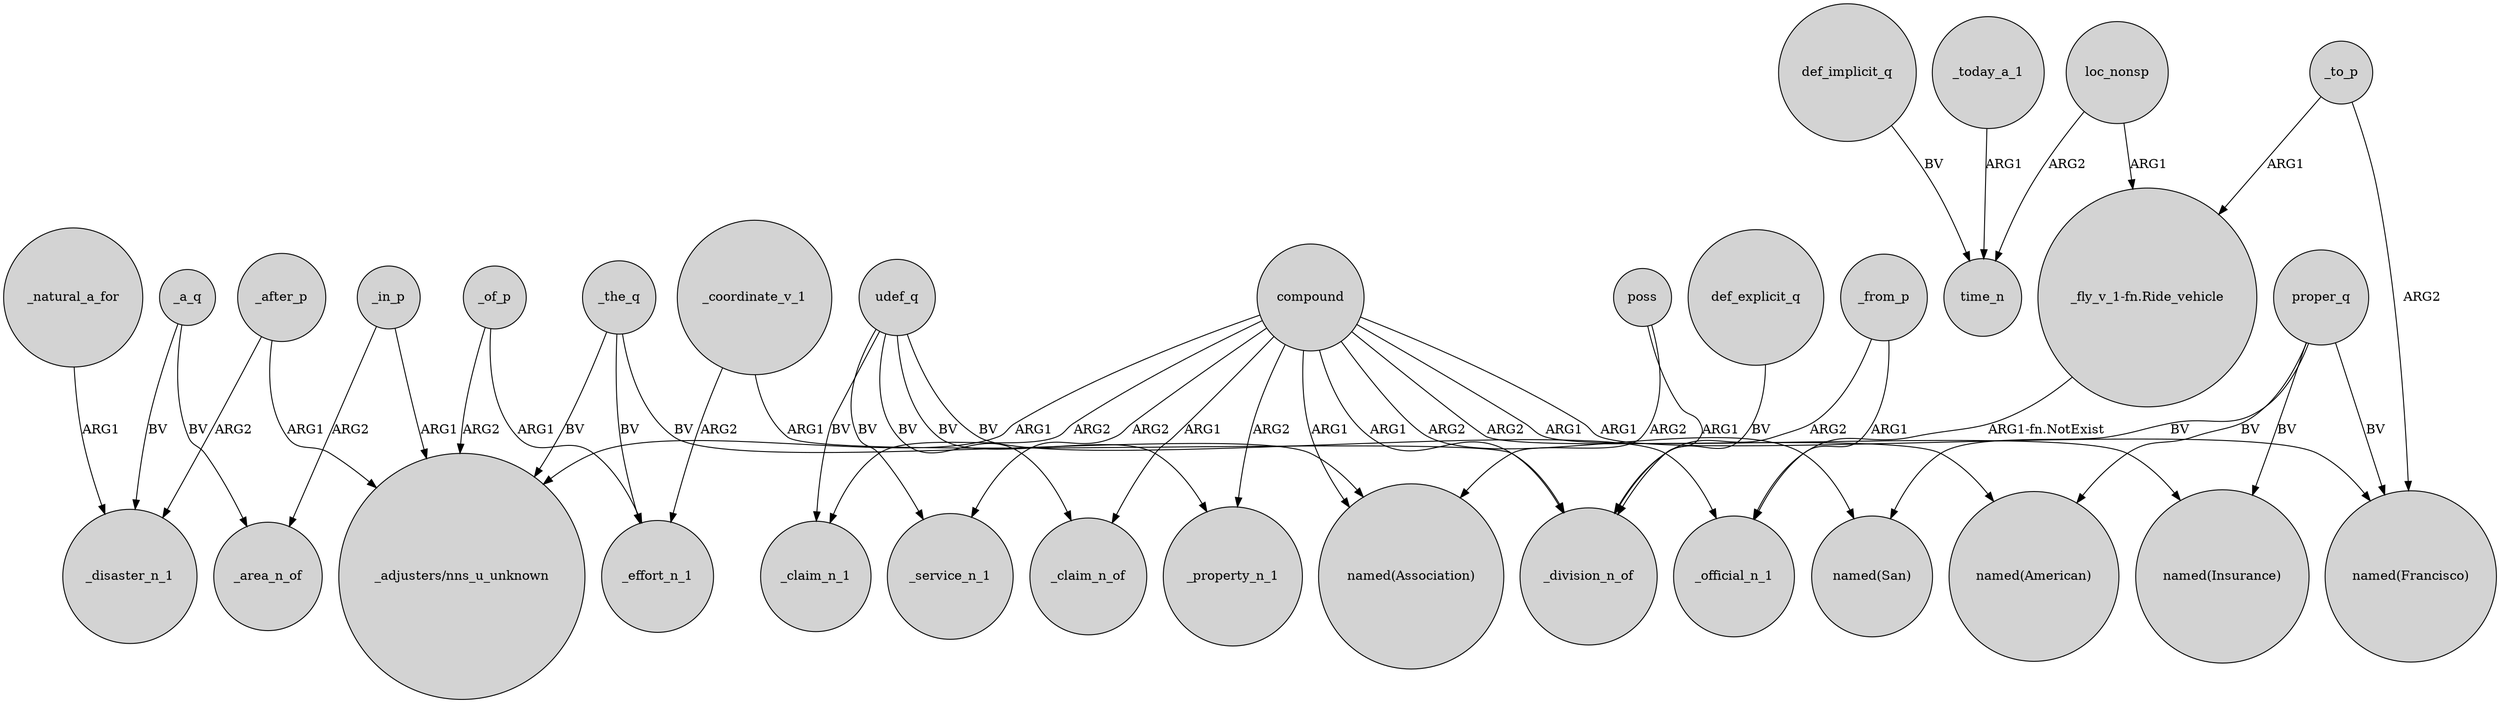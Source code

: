 digraph {
	node [shape=circle style=filled]
	_after_p -> _disaster_n_1 [label=ARG2]
	_from_p -> _division_n_of [label=ARG2]
	_after_p -> "_adjusters/nns_u_unknown" [label=ARG1]
	loc_nonsp -> "_fly_v_1-fn.Ride_vehicle" [label=ARG1]
	udef_q -> _claim_n_1 [label=BV]
	compound -> _service_n_1 [label=ARG2]
	_of_p -> _effort_n_1 [label=ARG1]
	_today_a_1 -> time_n [label=ARG1]
	_to_p -> "named(Francisco)" [label=ARG2]
	proper_q -> "named(Francisco)" [label=BV]
	proper_q -> "named(American)" [label=BV]
	_the_q -> _effort_n_1 [label=BV]
	compound -> "named(San)" [label=ARG2]
	_a_q -> _area_n_of [label=BV]
	_from_p -> _official_n_1 [label=ARG1]
	compound -> _claim_n_of [label=ARG1]
	compound -> _property_n_1 [label=ARG2]
	_natural_a_for -> _disaster_n_1 [label=ARG1]
	compound -> _claim_n_1 [label=ARG2]
	_the_q -> "_adjusters/nns_u_unknown" [label=BV]
	poss -> _division_n_of [label=ARG1]
	_of_p -> "_adjusters/nns_u_unknown" [label=ARG2]
	compound -> "named(American)" [label=ARG2]
	_a_q -> _disaster_n_1 [label=BV]
	loc_nonsp -> time_n [label=ARG2]
	_to_p -> "_fly_v_1-fn.Ride_vehicle" [label=ARG1]
	def_explicit_q -> _division_n_of [label=BV]
	"_fly_v_1-fn.Ride_vehicle" -> _official_n_1 [label="ARG1-fn.NotExist"]
	udef_q -> _service_n_1 [label=BV]
	poss -> "named(Association)" [label=ARG2]
	udef_q -> _official_n_1 [label=BV]
	udef_q -> _property_n_1 [label=BV]
	compound -> "named(Francisco)" [label=ARG1]
	proper_q -> "named(Insurance)" [label=BV]
	_in_p -> _area_n_of [label=ARG2]
	compound -> "_adjusters/nns_u_unknown" [label=ARG1]
	_the_q -> "named(Association)" [label=BV]
	_in_p -> "_adjusters/nns_u_unknown" [label=ARG1]
	compound -> "named(Insurance)" [label=ARG1]
	proper_q -> "named(San)" [label=BV]
	compound -> "named(Association)" [label=ARG1]
	udef_q -> _claim_n_of [label=BV]
	compound -> _division_n_of [label=ARG1]
	_coordinate_v_1 -> _effort_n_1 [label=ARG2]
	def_implicit_q -> time_n [label=BV]
	_coordinate_v_1 -> _division_n_of [label=ARG1]
}
